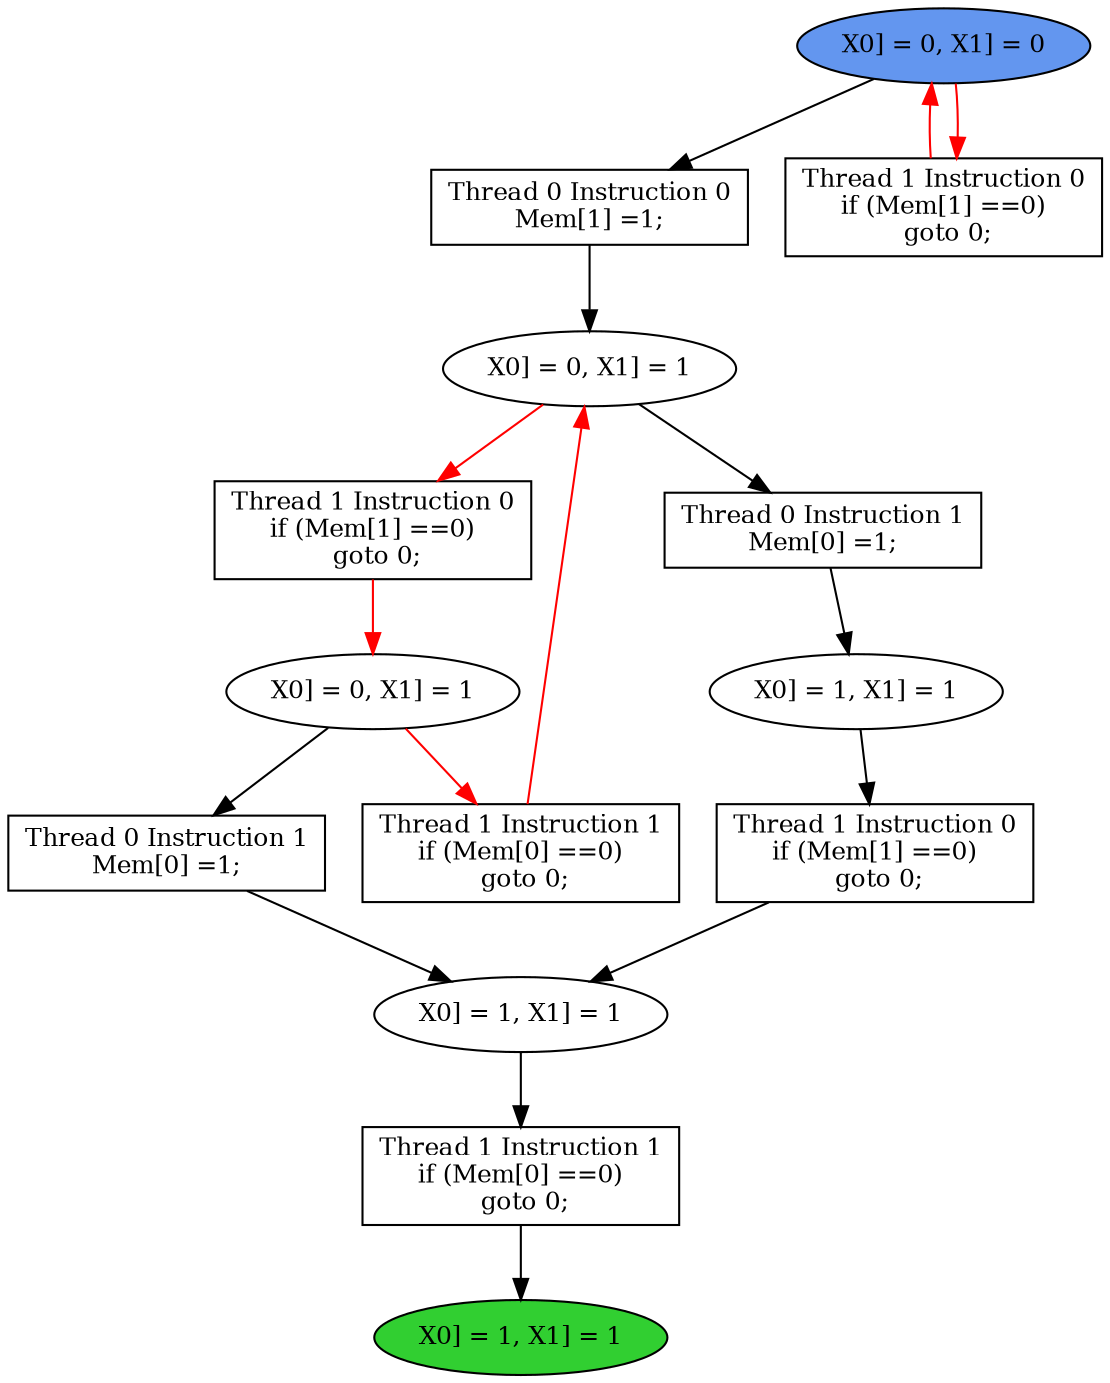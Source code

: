 digraph "graph" {
graph [fontsize=12]
node [fontsize=12]
edge [fontsize=12]
rankdir=TB;
"N11" -> "N10" [uuid = "<A0, END>", color = "#000000", fontcolor = "#ffffff", style = "solid", label = "", dir = "forward", weight = "1"]
"N25" -> "N20" [uuid = "<A1, S3>", color = "#ff0000", fontcolor = "#ffffff", style = "solid", label = "", dir = "back", weight = "1"]
"N15" -> "N14" [uuid = "<A2, S2>", color = "#000000", fontcolor = "#ffffff", style = "solid", label = "", dir = "forward", weight = "1"]
"N16" -> "N12" [uuid = "<A3, S1>", color = "#000000", fontcolor = "#ffffff", style = "solid", label = "", dir = "forward", weight = "1"]
"N26" -> "N25" [uuid = "<A4, S3>", color = "#000000", fontcolor = "#ffffff", style = "solid", label = "", dir = "forward", weight = "1"]
"N13" -> "N12" [uuid = "<A5, S1>", color = "#000000", fontcolor = "#ffffff", style = "solid", label = "", dir = "forward", weight = "1"]
"N22" -> "N21" [uuid = "<A6, S0>", color = "#ff0000", fontcolor = "#ffffff", style = "solid", label = "", dir = "forward", weight = "1"]
"N27" -> "N19" [uuid = "<A7, START>", color = "#ff0000", fontcolor = "#ffffff", style = "solid", label = "", dir = "back", weight = "1"]
"N12" -> "N11" [uuid = "<A0, S1>", color = "#000000", fontcolor = "#ffffff", style = "solid", label = "", dir = "forward", weight = "1"]
"N21" -> "N20" [uuid = "<A1, S0>", color = "#ff0000", fontcolor = "#ffffff", style = "solid", label = "", dir = "forward", weight = "1"]
"N25" -> "N15" [uuid = "<A2, S3>", color = "#000000", fontcolor = "#ffffff", style = "solid", label = "", dir = "forward", weight = "1"]
"N21" -> "N16" [uuid = "<A3, S0>", color = "#000000", fontcolor = "#ffffff", style = "solid", label = "", dir = "forward", weight = "1"]
"N27" -> "N26" [uuid = "<A4, START>", color = "#000000", fontcolor = "#ffffff", style = "solid", label = "", dir = "forward", weight = "1"]
"N14" -> "N13" [uuid = "<A5, S2>", color = "#000000", fontcolor = "#ffffff", style = "solid", label = "", dir = "forward", weight = "1"]
"N25" -> "N22" [uuid = "<A6, S3>", color = "#ff0000", fontcolor = "#ffffff", style = "solid", label = "", dir = "forward", weight = "1"]
"N27" -> "N19" [uuid = "<A7, START>", color = "#ff0000", fontcolor = "#ffffff", style = "solid", label = "", dir = "forward", weight = "1"]
"N10" [uuid="END", label="X0] = 1, X1] = 1", fillcolor = "#31cf31", fontcolor = "#000000", shape = "ellipse", style = "filled, solid"]
"N11" [uuid="A0", label="Thread 1 Instruction 1
if (Mem[0] ==0)
 goto 0;", fillcolor = "#ffffff", fontcolor = "#000000", shape = "box", style = "filled, solid"]
"N12" [uuid="S1", label="X0] = 1, X1] = 1", fillcolor = "#ffffff", fontcolor = "#000000", shape = "ellipse", style = "filled, solid"]
"N13" [uuid="A5", label="Thread 1 Instruction 0
if (Mem[1] ==0)
 goto 0;", fillcolor = "#ffffff", fontcolor = "#000000", shape = "box", style = "filled, solid"]
"N14" [uuid="S2", label="X0] = 1, X1] = 1", fillcolor = "#ffffff", fontcolor = "#000000", shape = "ellipse", style = "filled, solid"]
"N15" [uuid="A2", label="Thread 0 Instruction 1
Mem[0] =1;", fillcolor = "#ffffff", fontcolor = "#000000", shape = "box", style = "filled, solid"]
"N16" [uuid="A3", label="Thread 0 Instruction 1
Mem[0] =1;", fillcolor = "#ffffff", fontcolor = "#000000", shape = "box", style = "filled, solid"]
"N19" [uuid="A7", label="Thread 1 Instruction 0
if (Mem[1] ==0)
 goto 0;", fillcolor = "#ffffff", fontcolor = "#000000", shape = "box", style = "filled, solid"]
"N20" [uuid="A1", label="Thread 1 Instruction 1
if (Mem[0] ==0)
 goto 0;", fillcolor = "#ffffff", fontcolor = "#000000", shape = "box", style = "filled, solid"]
"N21" [uuid="S0", label="X0] = 0, X1] = 1", fillcolor = "#ffffff", fontcolor = "#000000", shape = "ellipse", style = "filled, solid"]
"N22" [uuid="A6", label="Thread 1 Instruction 0
if (Mem[1] ==0)
 goto 0;", fillcolor = "#ffffff", fontcolor = "#000000", shape = "box", style = "filled, solid"]
"N25" [uuid="S3", label="X0] = 0, X1] = 1", fillcolor = "#ffffff", fontcolor = "#000000", shape = "ellipse", style = "filled, solid"]
"N26" [uuid="A4", label="Thread 0 Instruction 0
Mem[1] =1;", fillcolor = "#ffffff", fontcolor = "#000000", shape = "box", style = "filled, solid"]
"N27" [uuid="START", label="X0] = 0, X1] = 0", fillcolor = "#6396ef", fontcolor = "#000000", shape = "ellipse", style = "filled, solid"]
}